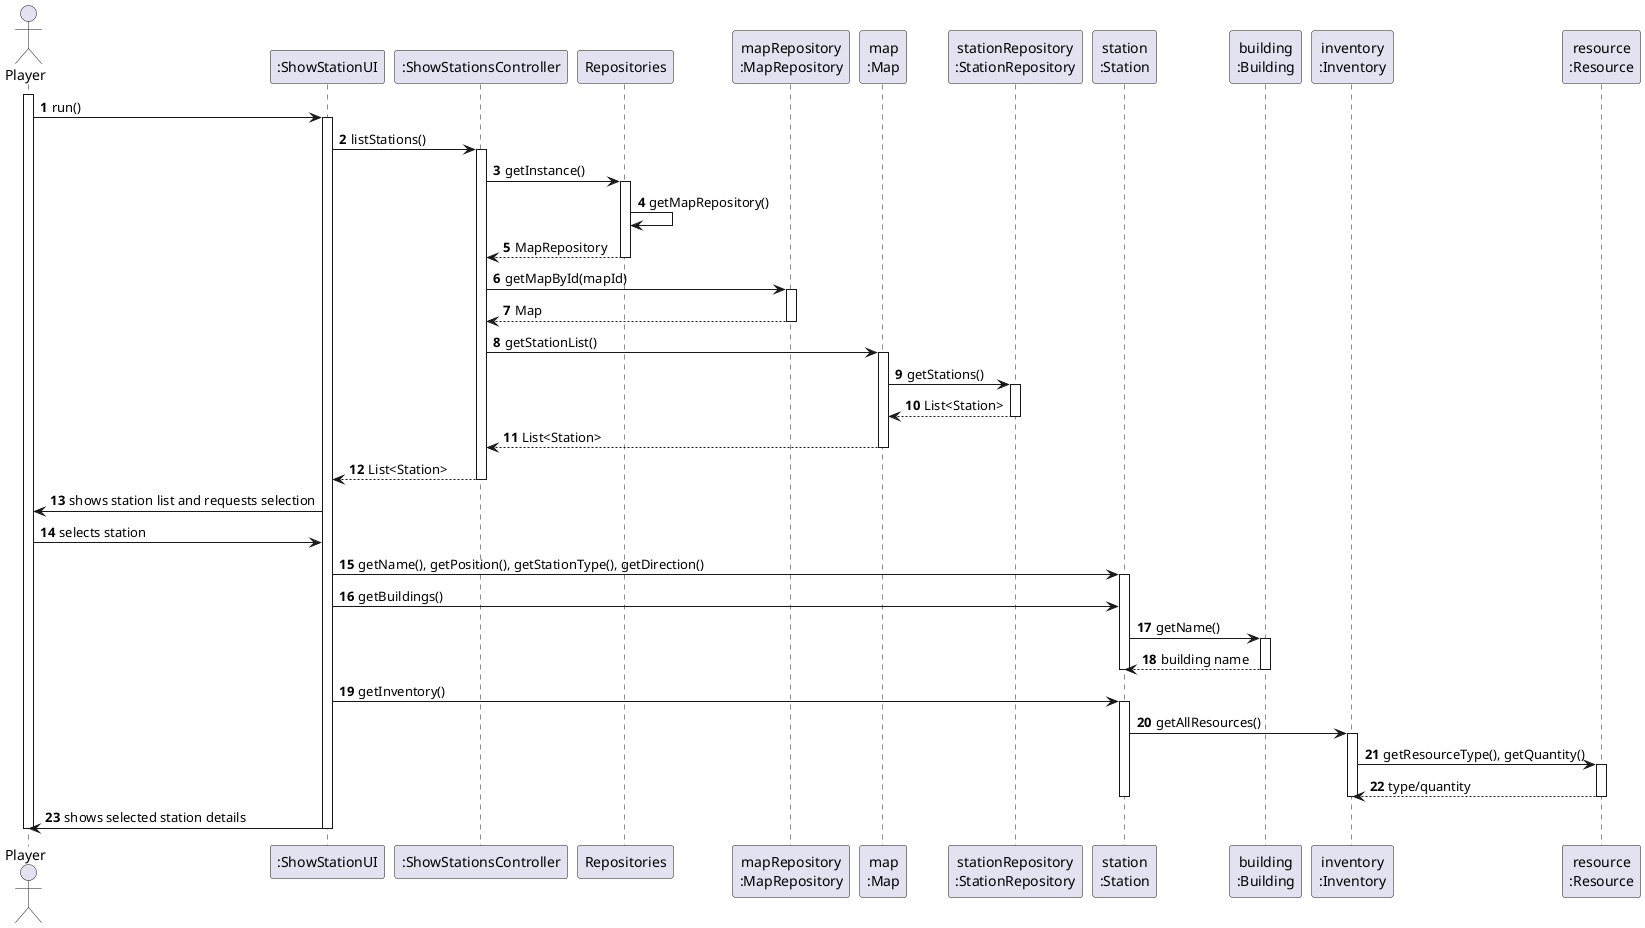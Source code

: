 @startuml

skinparam packageStyle rectangle
skinparam shadowing false

autonumber

actor "Player" as PLAYER
participant ":ShowStationUI" as UI
participant ":ShowStationsController" as CTRL
participant "Repositories" as REPOS
participant "mapRepository\n:MapRepository" as MAP_REPO
participant "map\n:Map" as MAP
participant "stationRepository\n:StationRepository" as ST_REPO
participant "station\n:Station" as STATION
participant "building\n:Building" as BUILDING
participant "inventory\n:Inventory" as INVENTORY
participant "resource\n:Resource" as RESOURCE

activate PLAYER
    PLAYER -> UI : run()
    activate UI
        UI -> CTRL : listStations()
        activate CTRL
            CTRL -> REPOS : getInstance()
            activate REPOS
                REPOS -> REPOS : getMapRepository()
                REPOS --> CTRL : MapRepository
            deactivate REPOS
            CTRL -> MAP_REPO : getMapById(mapId)
            activate MAP_REPO
                MAP_REPO --> CTRL : Map
            deactivate MAP_REPO
            CTRL -> MAP : getStationList()
            activate MAP
                MAP -> ST_REPO : getStations()
                activate ST_REPO
                    ST_REPO --> MAP : List<Station>
                deactivate ST_REPO
                MAP --> CTRL : List<Station>
            deactivate MAP
            CTRL --> UI : List<Station>
        deactivate CTRL

        UI -> PLAYER : shows station list and requests selection
        PLAYER -> UI : selects station
        UI -> STATION : getName(), getPosition(), getStationType(), getDirection()
         activate STATION
            UI -> STATION : getBuildings()
            STATION -> BUILDING : getName()
            activate BUILDING
                BUILDING --> STATION : building name
            deactivate BUILDING
        deactivate STATION
        UI -> STATION : getInventory()
        activate STATION
            STATION -> INVENTORY : getAllResources()
            activate INVENTORY
                INVENTORY -> RESOURCE : getResourceType(), getQuantity()
                activate RESOURCE
                    RESOURCE --> INVENTORY : type/quantity
                deactivate RESOURCE
            deactivate INVENTORY
        deactivate STATION
        UI -> PLAYER : shows selected station details
    deactivate UI
deactivate PLAYER
@enduml
